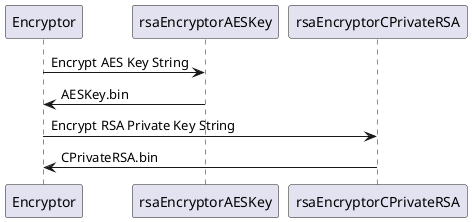 @startuml
participant Encryptor
participant rsaEncryptorAESKey
participant rsaEncryptorCPrivateRSA

Encryptor -> rsaEncryptorAESKey: Encrypt AES Key String
Encryptor <- rsaEncryptorAESKey: AESKey.bin
Encryptor -> rsaEncryptorCPrivateRSA: Encrypt RSA Private Key String
Encryptor <- rsaEncryptorCPrivateRSA: CPrivateRSA.bin

@enduml


